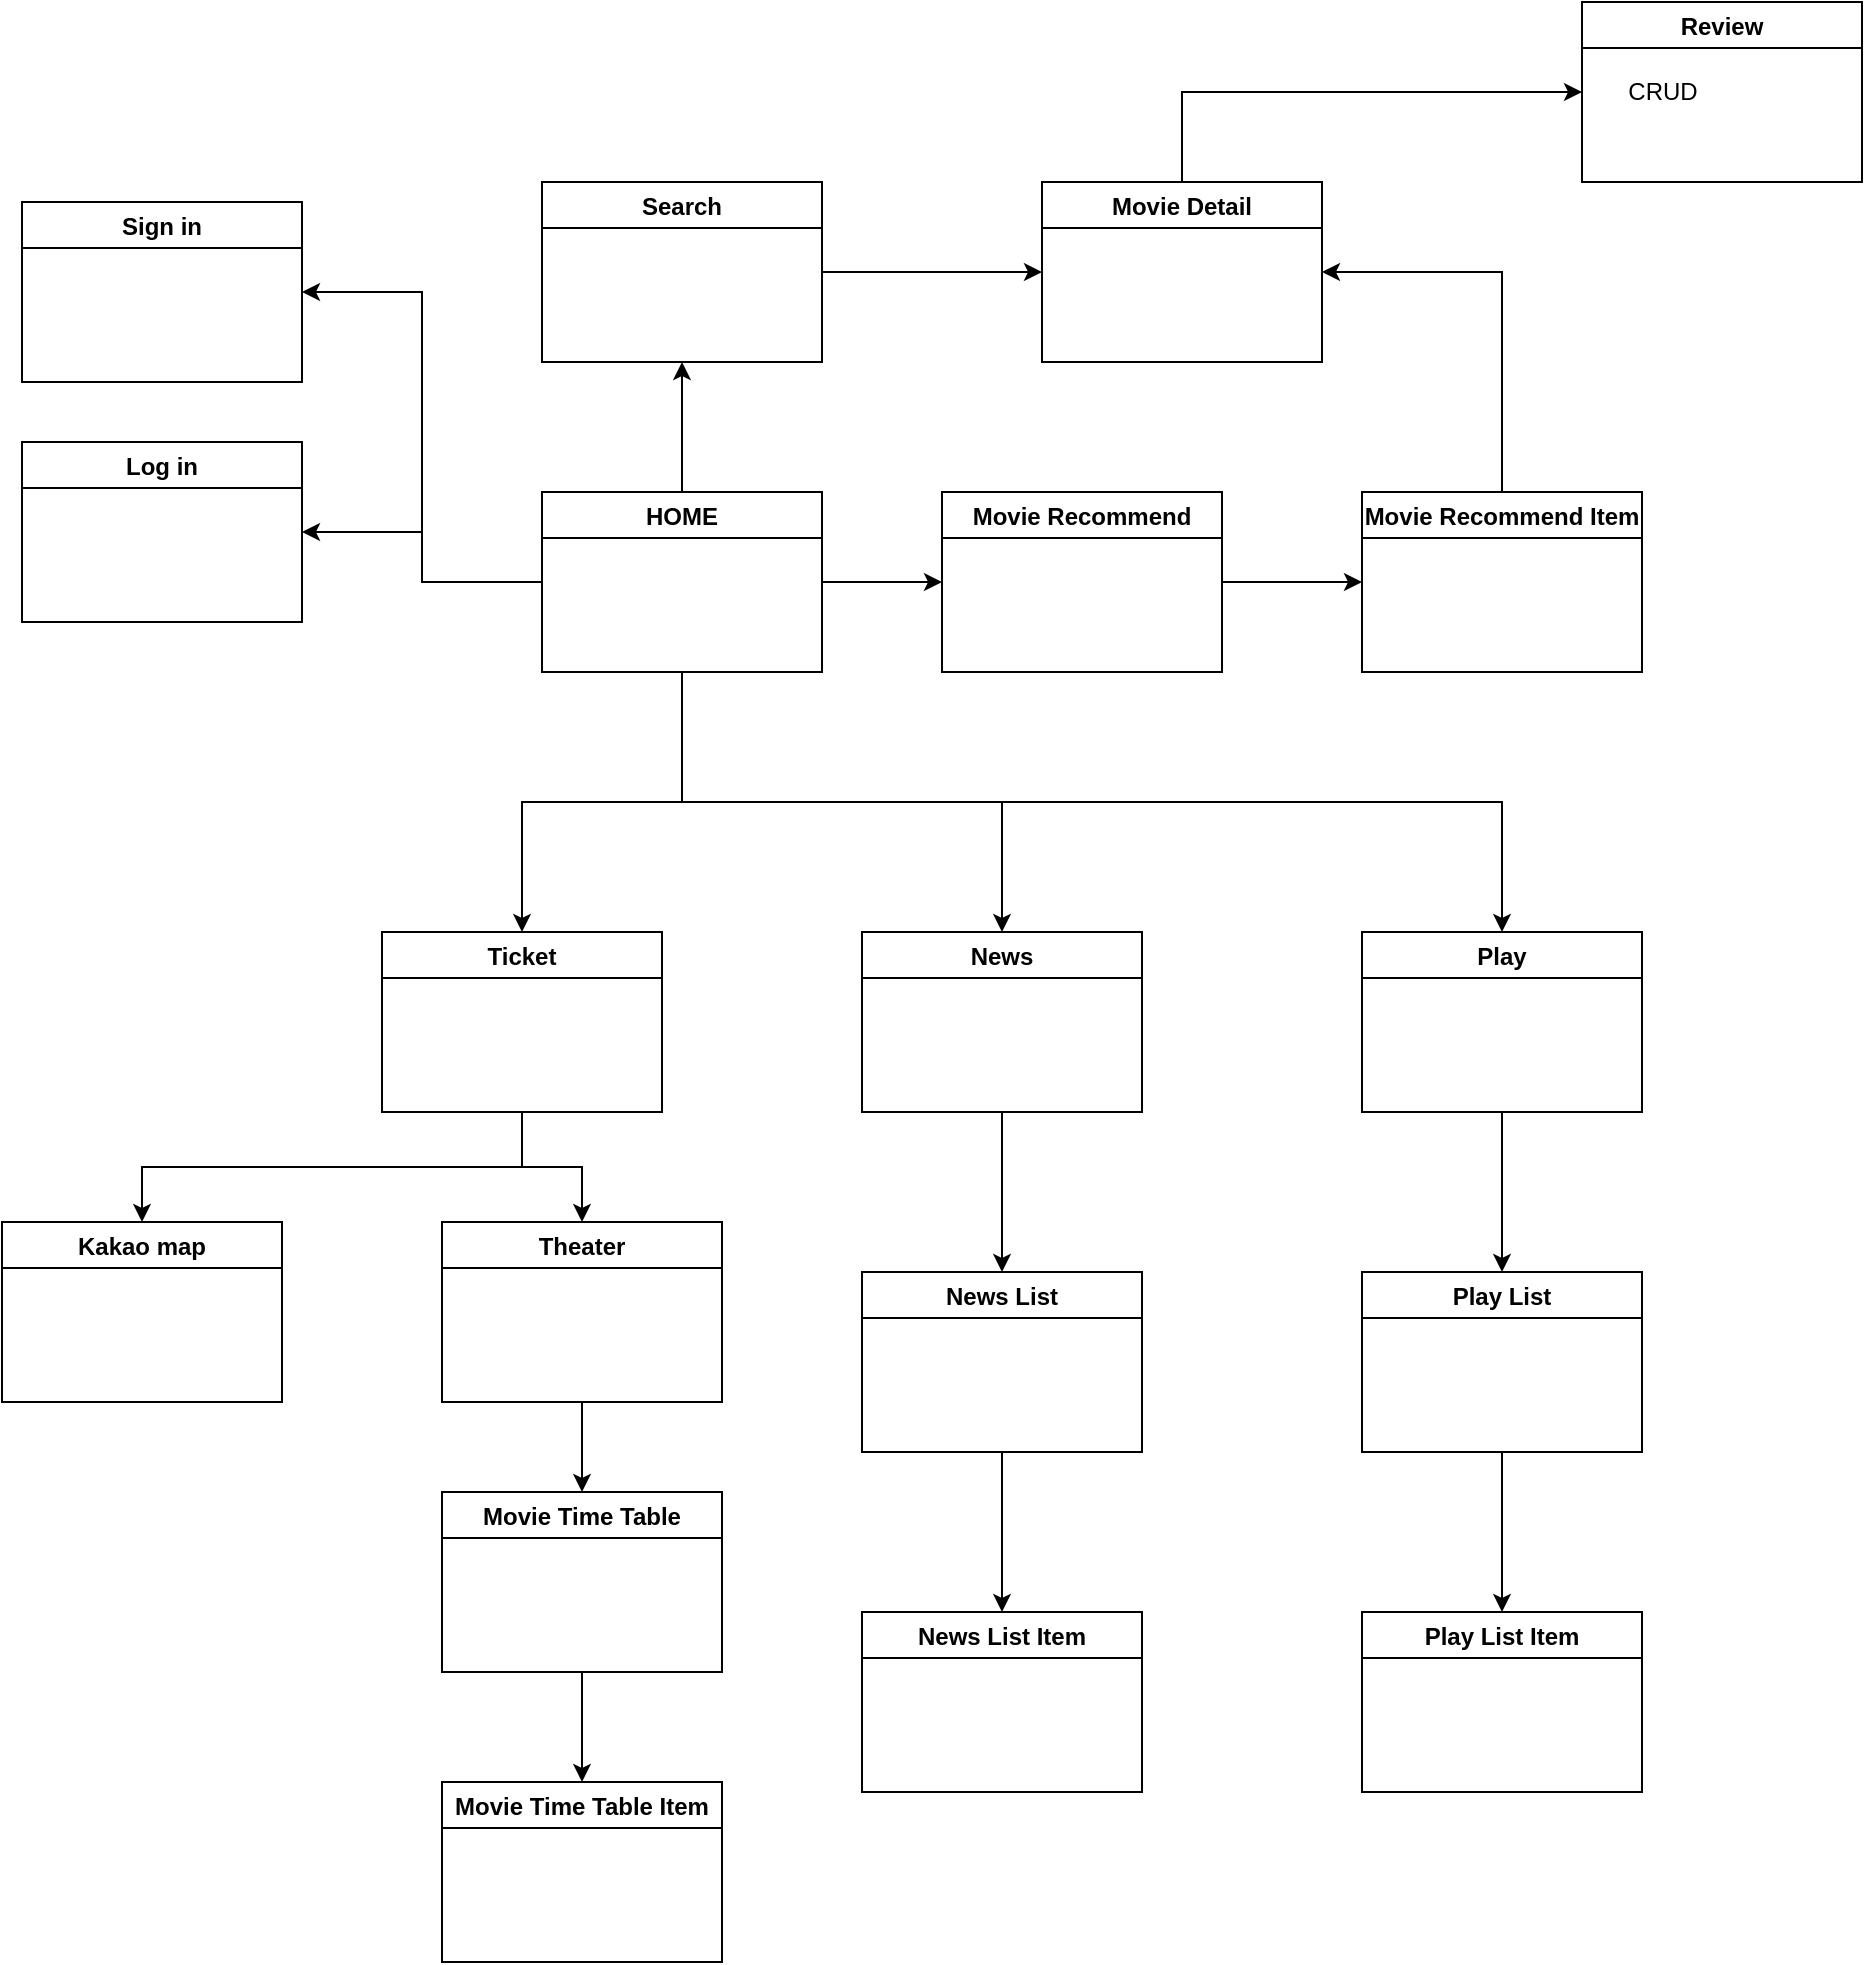 <mxfile version="20.3.7" type="device"><diagram id="nf_3BouGfuTXLyucHDmJ" name="페이지-1"><mxGraphModel dx="1938" dy="1066" grid="1" gridSize="10" guides="1" tooltips="1" connect="1" arrows="1" fold="1" page="1" pageScale="1" pageWidth="1654" pageHeight="1169" math="0" shadow="0"><root><mxCell id="0"/><mxCell id="1" parent="0"/><mxCell id="lOc2A-AjJuviWD3q5Khw-1" value="HOME" style="swimlane;" vertex="1" parent="1"><mxGeometry x="380" y="335" width="140" height="90" as="geometry"/></mxCell><mxCell id="lOc2A-AjJuviWD3q5Khw-2" value="Sign in" style="swimlane;" vertex="1" parent="1"><mxGeometry x="120" y="190" width="140" height="90" as="geometry"/></mxCell><mxCell id="lOc2A-AjJuviWD3q5Khw-3" value="Log in" style="swimlane;" vertex="1" parent="1"><mxGeometry x="120" y="310" width="140" height="90" as="geometry"/></mxCell><mxCell id="lOc2A-AjJuviWD3q5Khw-4" value="Ticket" style="swimlane;" vertex="1" parent="1"><mxGeometry x="300" y="555" width="140" height="90" as="geometry"/></mxCell><mxCell id="lOc2A-AjJuviWD3q5Khw-23" value="" style="edgeStyle=orthogonalEdgeStyle;rounded=0;orthogonalLoop=1;jettySize=auto;html=1;" edge="1" parent="1" source="lOc2A-AjJuviWD3q5Khw-5" target="lOc2A-AjJuviWD3q5Khw-22"><mxGeometry relative="1" as="geometry"/></mxCell><mxCell id="lOc2A-AjJuviWD3q5Khw-5" value="News" style="swimlane;" vertex="1" parent="1"><mxGeometry x="540" y="555" width="140" height="90" as="geometry"/></mxCell><mxCell id="lOc2A-AjJuviWD3q5Khw-6" value="Play" style="swimlane;" vertex="1" parent="1"><mxGeometry x="790" y="555" width="140" height="90" as="geometry"/></mxCell><mxCell id="lOc2A-AjJuviWD3q5Khw-7" value="Search" style="swimlane;" vertex="1" parent="1"><mxGeometry x="380" y="180" width="140" height="90" as="geometry"/></mxCell><mxCell id="lOc2A-AjJuviWD3q5Khw-14" value="Kakao map" style="swimlane;" vertex="1" parent="1"><mxGeometry x="110" y="700" width="140" height="90" as="geometry"/></mxCell><mxCell id="lOc2A-AjJuviWD3q5Khw-15" value="Movie Time Table" style="swimlane;startSize=23;" vertex="1" parent="1"><mxGeometry x="330" y="835" width="140" height="90" as="geometry"/></mxCell><mxCell id="lOc2A-AjJuviWD3q5Khw-16" value="Theater" style="swimlane;startSize=23;" vertex="1" parent="1"><mxGeometry x="330" y="700" width="140" height="90" as="geometry"/></mxCell><mxCell id="lOc2A-AjJuviWD3q5Khw-17" value="Movie Time Table Item" style="swimlane;startSize=23;" vertex="1" parent="1"><mxGeometry x="330" y="980" width="140" height="90" as="geometry"/></mxCell><mxCell id="lOc2A-AjJuviWD3q5Khw-25" value="" style="edgeStyle=orthogonalEdgeStyle;rounded=0;orthogonalLoop=1;jettySize=auto;html=1;" edge="1" parent="1" source="lOc2A-AjJuviWD3q5Khw-22" target="lOc2A-AjJuviWD3q5Khw-24"><mxGeometry relative="1" as="geometry"/></mxCell><mxCell id="lOc2A-AjJuviWD3q5Khw-22" value="News List" style="swimlane;" vertex="1" parent="1"><mxGeometry x="540" y="725" width="140" height="90" as="geometry"/></mxCell><mxCell id="lOc2A-AjJuviWD3q5Khw-24" value="News List Item" style="swimlane;" vertex="1" parent="1"><mxGeometry x="540" y="895" width="140" height="90" as="geometry"/></mxCell><mxCell id="lOc2A-AjJuviWD3q5Khw-26" value="" style="edgeStyle=orthogonalEdgeStyle;rounded=0;orthogonalLoop=1;jettySize=auto;html=1;exitX=0.5;exitY=1;exitDx=0;exitDy=0;entryX=0.5;entryY=0;entryDx=0;entryDy=0;" edge="1" parent="1" source="lOc2A-AjJuviWD3q5Khw-4" target="lOc2A-AjJuviWD3q5Khw-16"><mxGeometry relative="1" as="geometry"><mxPoint x="570" y="655" as="sourcePoint"/><mxPoint x="570" y="735" as="targetPoint"/></mxGeometry></mxCell><mxCell id="lOc2A-AjJuviWD3q5Khw-27" value="" style="edgeStyle=orthogonalEdgeStyle;rounded=0;orthogonalLoop=1;jettySize=auto;html=1;exitX=0.5;exitY=1;exitDx=0;exitDy=0;entryX=0.5;entryY=0;entryDx=0;entryDy=0;" edge="1" parent="1" source="lOc2A-AjJuviWD3q5Khw-4" target="lOc2A-AjJuviWD3q5Khw-14"><mxGeometry relative="1" as="geometry"><mxPoint x="580" y="665" as="sourcePoint"/><mxPoint x="580" y="745" as="targetPoint"/></mxGeometry></mxCell><mxCell id="lOc2A-AjJuviWD3q5Khw-28" value="" style="edgeStyle=orthogonalEdgeStyle;rounded=0;orthogonalLoop=1;jettySize=auto;html=1;entryX=0.5;entryY=0;entryDx=0;entryDy=0;exitX=0.5;exitY=1;exitDx=0;exitDy=0;" edge="1" parent="1" source="lOc2A-AjJuviWD3q5Khw-15" target="lOc2A-AjJuviWD3q5Khw-17"><mxGeometry relative="1" as="geometry"><mxPoint x="240" y="940" as="sourcePoint"/><mxPoint x="570" y="735" as="targetPoint"/></mxGeometry></mxCell><mxCell id="lOc2A-AjJuviWD3q5Khw-29" value="" style="edgeStyle=orthogonalEdgeStyle;rounded=0;orthogonalLoop=1;jettySize=auto;html=1;exitX=0.5;exitY=1;exitDx=0;exitDy=0;entryX=0.5;entryY=0;entryDx=0;entryDy=0;" edge="1" parent="1" source="lOc2A-AjJuviWD3q5Khw-16" target="lOc2A-AjJuviWD3q5Khw-15"><mxGeometry relative="1" as="geometry"><mxPoint x="580" y="665" as="sourcePoint"/><mxPoint x="580" y="745" as="targetPoint"/></mxGeometry></mxCell><mxCell id="lOc2A-AjJuviWD3q5Khw-30" value="" style="edgeStyle=orthogonalEdgeStyle;rounded=0;orthogonalLoop=1;jettySize=auto;html=1;exitX=0.5;exitY=1;exitDx=0;exitDy=0;entryX=0.5;entryY=0;entryDx=0;entryDy=0;" edge="1" parent="1" source="lOc2A-AjJuviWD3q5Khw-1" target="lOc2A-AjJuviWD3q5Khw-5"><mxGeometry relative="1" as="geometry"><mxPoint x="480" y="675" as="sourcePoint"/><mxPoint x="480" y="755" as="targetPoint"/></mxGeometry></mxCell><mxCell id="lOc2A-AjJuviWD3q5Khw-31" value="" style="edgeStyle=orthogonalEdgeStyle;rounded=0;orthogonalLoop=1;jettySize=auto;html=1;exitX=0.5;exitY=1;exitDx=0;exitDy=0;entryX=0.5;entryY=0;entryDx=0;entryDy=0;" edge="1" parent="1" source="lOc2A-AjJuviWD3q5Khw-1" target="lOc2A-AjJuviWD3q5Khw-4"><mxGeometry relative="1" as="geometry"><mxPoint x="490" y="685" as="sourcePoint"/><mxPoint x="490" y="765" as="targetPoint"/></mxGeometry></mxCell><mxCell id="lOc2A-AjJuviWD3q5Khw-32" value="" style="edgeStyle=orthogonalEdgeStyle;rounded=0;orthogonalLoop=1;jettySize=auto;html=1;exitX=0.5;exitY=1;exitDx=0;exitDy=0;entryX=0.5;entryY=0;entryDx=0;entryDy=0;" edge="1" parent="1" source="lOc2A-AjJuviWD3q5Khw-1" target="lOc2A-AjJuviWD3q5Khw-6"><mxGeometry relative="1" as="geometry"><mxPoint x="500" y="695" as="sourcePoint"/><mxPoint x="500" y="775" as="targetPoint"/></mxGeometry></mxCell><mxCell id="lOc2A-AjJuviWD3q5Khw-33" value="" style="edgeStyle=orthogonalEdgeStyle;rounded=0;orthogonalLoop=1;jettySize=auto;html=1;exitX=0;exitY=0.5;exitDx=0;exitDy=0;entryX=1;entryY=0.5;entryDx=0;entryDy=0;" edge="1" parent="1" source="lOc2A-AjJuviWD3q5Khw-1" target="lOc2A-AjJuviWD3q5Khw-3"><mxGeometry relative="1" as="geometry"><mxPoint x="510" y="705" as="sourcePoint"/><mxPoint x="510" y="785" as="targetPoint"/></mxGeometry></mxCell><mxCell id="lOc2A-AjJuviWD3q5Khw-34" value="" style="edgeStyle=orthogonalEdgeStyle;rounded=0;orthogonalLoop=1;jettySize=auto;html=1;exitX=0;exitY=0.5;exitDx=0;exitDy=0;entryX=1;entryY=0.5;entryDx=0;entryDy=0;" edge="1" parent="1" source="lOc2A-AjJuviWD3q5Khw-1" target="lOc2A-AjJuviWD3q5Khw-2"><mxGeometry relative="1" as="geometry"><mxPoint x="520" y="715" as="sourcePoint"/><mxPoint x="520" y="795" as="targetPoint"/></mxGeometry></mxCell><mxCell id="lOc2A-AjJuviWD3q5Khw-36" value="" style="edgeStyle=orthogonalEdgeStyle;rounded=0;orthogonalLoop=1;jettySize=auto;html=1;exitX=0.5;exitY=0;exitDx=0;exitDy=0;entryX=0.5;entryY=1;entryDx=0;entryDy=0;" edge="1" parent="1" source="lOc2A-AjJuviWD3q5Khw-1" target="lOc2A-AjJuviWD3q5Khw-7"><mxGeometry relative="1" as="geometry"><mxPoint x="460" y="435" as="sourcePoint"/><mxPoint x="460" y="565" as="targetPoint"/></mxGeometry></mxCell><mxCell id="lOc2A-AjJuviWD3q5Khw-37" value="Movie Detail" style="swimlane;" vertex="1" parent="1"><mxGeometry x="630" y="180" width="140" height="90" as="geometry"/></mxCell><mxCell id="lOc2A-AjJuviWD3q5Khw-38" value="" style="edgeStyle=orthogonalEdgeStyle;rounded=0;orthogonalLoop=1;jettySize=auto;html=1;exitX=1;exitY=0.5;exitDx=0;exitDy=0;entryX=0;entryY=0.5;entryDx=0;entryDy=0;" edge="1" parent="1" source="lOc2A-AjJuviWD3q5Khw-7" target="lOc2A-AjJuviWD3q5Khw-37"><mxGeometry relative="1" as="geometry"><mxPoint x="460" y="385" as="sourcePoint"/><mxPoint x="460" y="280" as="targetPoint"/></mxGeometry></mxCell><mxCell id="lOc2A-AjJuviWD3q5Khw-39" value="Movie Recommend" style="swimlane;" vertex="1" parent="1"><mxGeometry x="580" y="335" width="140" height="90" as="geometry"/></mxCell><mxCell id="lOc2A-AjJuviWD3q5Khw-40" value="" style="edgeStyle=orthogonalEdgeStyle;rounded=0;orthogonalLoop=1;jettySize=auto;html=1;exitX=1;exitY=0.5;exitDx=0;exitDy=0;entryX=0;entryY=0.5;entryDx=0;entryDy=0;" edge="1" parent="1" source="lOc2A-AjJuviWD3q5Khw-1" target="lOc2A-AjJuviWD3q5Khw-39"><mxGeometry relative="1" as="geometry"><mxPoint x="460" y="345" as="sourcePoint"/><mxPoint x="460" y="280" as="targetPoint"/></mxGeometry></mxCell><mxCell id="lOc2A-AjJuviWD3q5Khw-41" value="Movie Recommend Item" style="swimlane;startSize=23;" vertex="1" parent="1"><mxGeometry x="790" y="335" width="140" height="90" as="geometry"/></mxCell><mxCell id="lOc2A-AjJuviWD3q5Khw-42" value="" style="edgeStyle=orthogonalEdgeStyle;rounded=0;orthogonalLoop=1;jettySize=auto;html=1;exitX=1;exitY=0.5;exitDx=0;exitDy=0;entryX=0;entryY=0.5;entryDx=0;entryDy=0;" edge="1" parent="1" source="lOc2A-AjJuviWD3q5Khw-39" target="lOc2A-AjJuviWD3q5Khw-41"><mxGeometry relative="1" as="geometry"><mxPoint x="540" y="390" as="sourcePoint"/><mxPoint x="580" y="390" as="targetPoint"/></mxGeometry></mxCell><mxCell id="lOc2A-AjJuviWD3q5Khw-44" value="" style="edgeStyle=orthogonalEdgeStyle;rounded=0;orthogonalLoop=1;jettySize=auto;html=1;exitX=0.5;exitY=1;exitDx=0;exitDy=0;entryX=0.5;entryY=0;entryDx=0;entryDy=0;" edge="1" parent="1" source="lOc2A-AjJuviWD3q5Khw-6" target="lOc2A-AjJuviWD3q5Khw-46"><mxGeometry relative="1" as="geometry"><mxPoint x="690" y="655" as="sourcePoint"/><mxPoint x="960" y="690" as="targetPoint"/></mxGeometry></mxCell><mxCell id="lOc2A-AjJuviWD3q5Khw-45" value="" style="edgeStyle=orthogonalEdgeStyle;rounded=0;orthogonalLoop=1;jettySize=auto;html=1;" edge="1" parent="1" source="lOc2A-AjJuviWD3q5Khw-46" target="lOc2A-AjJuviWD3q5Khw-47"><mxGeometry relative="1" as="geometry"/></mxCell><mxCell id="lOc2A-AjJuviWD3q5Khw-46" value="Play List" style="swimlane;startSize=23;" vertex="1" parent="1"><mxGeometry x="790" y="725" width="140" height="90" as="geometry"/></mxCell><mxCell id="lOc2A-AjJuviWD3q5Khw-47" value="Play List Item" style="swimlane;" vertex="1" parent="1"><mxGeometry x="790" y="895" width="140" height="90" as="geometry"/></mxCell><mxCell id="lOc2A-AjJuviWD3q5Khw-50" value="" style="edgeStyle=orthogonalEdgeStyle;rounded=0;orthogonalLoop=1;jettySize=auto;html=1;entryX=1;entryY=0.5;entryDx=0;entryDy=0;exitX=0.5;exitY=0;exitDx=0;exitDy=0;" edge="1" parent="1" source="lOc2A-AjJuviWD3q5Khw-41" target="lOc2A-AjJuviWD3q5Khw-37"><mxGeometry relative="1" as="geometry"><mxPoint x="1030" y="280" as="sourcePoint"/><mxPoint x="930" y="350" as="targetPoint"/></mxGeometry></mxCell><mxCell id="lOc2A-AjJuviWD3q5Khw-51" value="Review" style="swimlane;" vertex="1" parent="1"><mxGeometry x="900" y="90" width="140" height="90" as="geometry"/></mxCell><mxCell id="lOc2A-AjJuviWD3q5Khw-54" value="CRUD" style="text;html=1;align=center;verticalAlign=middle;resizable=0;points=[];autosize=1;strokeColor=none;fillColor=none;" vertex="1" parent="lOc2A-AjJuviWD3q5Khw-51"><mxGeometry x="10" y="30" width="60" height="30" as="geometry"/></mxCell><mxCell id="lOc2A-AjJuviWD3q5Khw-52" value="" style="edgeStyle=orthogonalEdgeStyle;rounded=0;orthogonalLoop=1;jettySize=auto;html=1;entryX=0;entryY=0.5;entryDx=0;entryDy=0;exitX=0.5;exitY=0;exitDx=0;exitDy=0;" edge="1" parent="1" source="lOc2A-AjJuviWD3q5Khw-37" target="lOc2A-AjJuviWD3q5Khw-51"><mxGeometry relative="1" as="geometry"><mxPoint x="1220" y="330" as="sourcePoint"/><mxPoint x="1130" y="220" as="targetPoint"/></mxGeometry></mxCell></root></mxGraphModel></diagram></mxfile>